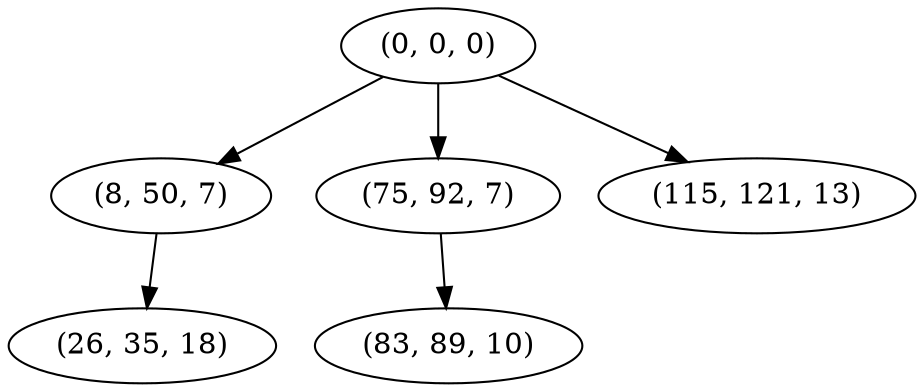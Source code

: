 digraph tree {
    "(0, 0, 0)";
    "(8, 50, 7)";
    "(26, 35, 18)";
    "(75, 92, 7)";
    "(83, 89, 10)";
    "(115, 121, 13)";
    "(0, 0, 0)" -> "(8, 50, 7)";
    "(0, 0, 0)" -> "(75, 92, 7)";
    "(0, 0, 0)" -> "(115, 121, 13)";
    "(8, 50, 7)" -> "(26, 35, 18)";
    "(75, 92, 7)" -> "(83, 89, 10)";
}
